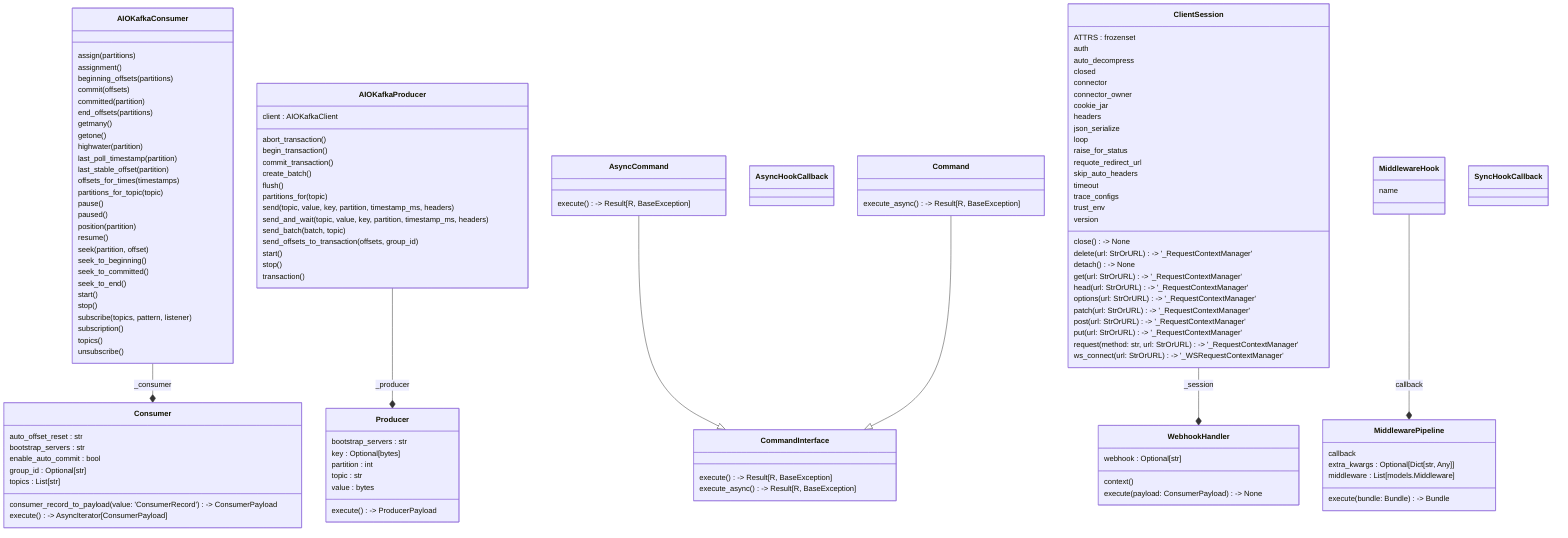 classDiagram
  class AIOKafkaConsumer {
    assign(partitions)
    assignment()
    beginning_offsets(partitions)
    commit(offsets)
    committed(partition)
    end_offsets(partitions)
    getmany()
    getone()
    highwater(partition)
    last_poll_timestamp(partition)
    last_stable_offset(partition)
    offsets_for_times(timestamps)
    partitions_for_topic(topic)
    pause()
    paused()
    position(partition)
    resume()
    seek(partition, offset)
    seek_to_beginning()
    seek_to_committed()
    seek_to_end()
    start()
    stop()
    subscribe(topics, pattern, listener)
    subscription()
    topics()
    unsubscribe()
  }
  class AIOKafkaProducer {
    client : AIOKafkaClient
    abort_transaction()
    begin_transaction()
    commit_transaction()
    create_batch()
    flush()
    partitions_for(topic)
    send(topic, value, key, partition, timestamp_ms, headers)
    send_and_wait(topic, value, key, partition, timestamp_ms, headers)
    send_batch(batch, topic)
    send_offsets_to_transaction(offsets, group_id)
    start()
    stop()
    transaction()
  }
  class AsyncCommand {
    execute() -> Result[R, BaseException]
  }
  class AsyncHookCallback {
  }
  class ClientSession {
    ATTRS : frozenset
    auth
    auto_decompress
    closed
    connector
    connector_owner
    cookie_jar
    headers
    json_serialize
    loop
    raise_for_status
    requote_redirect_url
    skip_auto_headers
    timeout
    trace_configs
    trust_env
    version
    close() -> None
    delete(url: StrOrURL) -> '_RequestContextManager'
    detach() -> None
    get(url: StrOrURL) -> '_RequestContextManager'
    head(url: StrOrURL) -> '_RequestContextManager'
    options(url: StrOrURL) -> '_RequestContextManager'
    patch(url: StrOrURL) -> '_RequestContextManager'
    post(url: StrOrURL) -> '_RequestContextManager'
    put(url: StrOrURL) -> '_RequestContextManager'
    request(method: str, url: StrOrURL) -> '_RequestContextManager'
    ws_connect(url: StrOrURL) -> '_WSRequestContextManager'
  }
  class Command {
    execute_async() -> Result[R, BaseException]
  }
  class CommandInterface {
    execute() -> Result[R, BaseException]
    execute_async() -> Result[R, BaseException]
  }
  class Consumer {
    auto_offset_reset : str
    bootstrap_servers : str
    enable_auto_commit : bool
    group_id : Optional[str]
    topics : List[str]
    consumer_record_to_payload(value: 'ConsumerRecord') -> ConsumerPayload
    execute() -> AsyncIterator[ConsumerPayload]
  }
  class MiddlewareHook {
    name
  }
  class MiddlewarePipeline {
    callback
    extra_kwargs : Optional[Dict[str, Any]]
    middleware : List[models.Middleware]
    execute(bundle: Bundle) -> Bundle
  }
  class Producer {
    bootstrap_servers : str
    key : Optional[bytes]
    partition : int
    topic : str
    value : bytes
    execute() -> ProducerPayload
  }
  class SyncHookCallback {
  }
  class WebhookHandler {
    webhook : Optional[str]
    context()
    execute(payload: ConsumerPayload) -> None
  }
  AsyncCommand --|> CommandInterface
  Command --|> CommandInterface
  ClientSession --* WebhookHandler : _session
  AIOKafkaConsumer --* Consumer : _consumer
  AIOKafkaProducer --* Producer : _producer
  MiddlewareHook --* MiddlewarePipeline : callback
